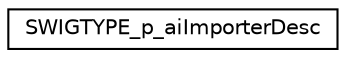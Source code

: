 digraph "Graphical Class Hierarchy"
{
  edge [fontname="Helvetica",fontsize="10",labelfontname="Helvetica",labelfontsize="10"];
  node [fontname="Helvetica",fontsize="10",shape=record];
  rankdir="LR";
  Node1 [label="SWIGTYPE_p_aiImporterDesc",height=0.2,width=0.4,color="black", fillcolor="white", style="filled",URL="$class_s_w_i_g_t_y_p_e__p__ai_importer_desc.html"];
}
